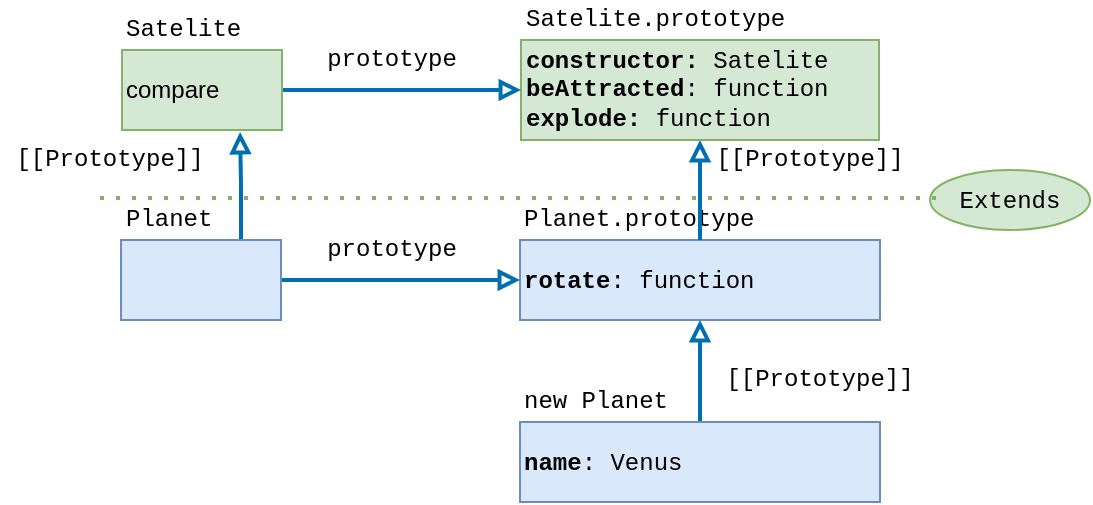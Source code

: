 <mxfile version="13.9.2" type="device"><diagram id="G4lC8IHX1gQXWufbDAQG" name="Page-1"><mxGraphModel dx="1422" dy="800" grid="1" gridSize="10" guides="1" tooltips="1" connect="1" arrows="1" fold="1" page="1" pageScale="1" pageWidth="850" pageHeight="1100" math="0" shadow="0"><root><mxCell id="0"/><mxCell id="1" parent="0"/><mxCell id="G-QbIk06dg5OsIXDpbq2-18" value="&lt;font face=&quot;Courier New&quot;&gt;Extends&lt;/font&gt;" style="ellipse;whiteSpace=wrap;html=1;fillColor=#d5e8d4;strokeColor=#82b366;" vertex="1" parent="1"><mxGeometry x="535" y="345" width="80" height="30" as="geometry"/></mxCell><mxCell id="-8d3LaQ3BkcYCHITijcK-1" value="&lt;div align=&quot;left&quot;&gt;&lt;font face=&quot;Courier New&quot;&gt;&lt;b&gt;rotate&lt;/b&gt;: function&lt;br&gt;&lt;/font&gt;&lt;/div&gt;" style="rounded=0;whiteSpace=wrap;html=1;fillColor=#dae8fc;strokeColor=#6c8ebf;align=left;" parent="1" vertex="1"><mxGeometry x="330" y="380" width="180" height="40" as="geometry"/></mxCell><mxCell id="-8d3LaQ3BkcYCHITijcK-2" value="Planet.prototype" style="text;html=1;strokeColor=none;fillColor=none;align=left;verticalAlign=middle;whiteSpace=wrap;rounded=0;fontFamily=Courier New;" parent="1" vertex="1"><mxGeometry x="330" y="360" width="70" height="20" as="geometry"/></mxCell><mxCell id="-8d3LaQ3BkcYCHITijcK-11" style="edgeStyle=orthogonalEdgeStyle;rounded=0;orthogonalLoop=1;jettySize=auto;html=1;exitX=0.5;exitY=0;exitDx=0;exitDy=0;entryX=0.5;entryY=1;entryDx=0;entryDy=0;fontFamily=Courier New;strokeWidth=2;endArrow=block;endFill=0;fillColor=#1ba1e2;strokeColor=#006EAF;" parent="1" edge="1"><mxGeometry relative="1" as="geometry"><mxPoint x="420" y="380" as="sourcePoint"/><mxPoint x="420" y="330" as="targetPoint"/></mxGeometry></mxCell><mxCell id="-8d3LaQ3BkcYCHITijcK-12" value="[[Prototype]]" style="text;html=1;strokeColor=none;fillColor=none;align=center;verticalAlign=middle;whiteSpace=wrap;rounded=0;fontFamily=Courier New;" parent="1" vertex="1"><mxGeometry x="420" y="330" width="110" height="20" as="geometry"/></mxCell><mxCell id="-8d3LaQ3BkcYCHITijcK-14" value="&lt;div&gt;&lt;b&gt;constructor: &lt;/b&gt;Satelite&lt;b&gt;&lt;br&gt;&lt;/b&gt;&lt;/div&gt;&lt;div&gt;&lt;b&gt;beAttracted&lt;/b&gt;: function&lt;/div&gt;&lt;div&gt;&lt;b&gt;explode: &lt;/b&gt;function&lt;br&gt;&lt;/div&gt;" style="rounded=0;whiteSpace=wrap;html=1;fillColor=#d5e8d4;strokeColor=#82b366;align=left;fontFamily=Courier New;" parent="1" vertex="1"><mxGeometry x="330.5" y="280" width="179" height="50" as="geometry"/></mxCell><mxCell id="-8d3LaQ3BkcYCHITijcK-16" value="Satelite.prototype" style="text;html=1;strokeColor=none;fillColor=none;align=left;verticalAlign=middle;whiteSpace=wrap;rounded=0;fontFamily=Courier New;" parent="1" vertex="1"><mxGeometry x="330.5" y="260" width="70" height="20" as="geometry"/></mxCell><mxCell id="G-QbIk06dg5OsIXDpbq2-3" style="edgeStyle=orthogonalEdgeStyle;rounded=0;orthogonalLoop=1;jettySize=auto;html=1;exitX=1;exitY=0.5;exitDx=0;exitDy=0;entryX=0;entryY=0.5;entryDx=0;entryDy=0;strokeWidth=2;fillColor=#1ba1e2;strokeColor=#006EAF;endArrow=block;endFill=0;" edge="1" parent="1" source="G-QbIk06dg5OsIXDpbq2-1" target="-8d3LaQ3BkcYCHITijcK-14"><mxGeometry relative="1" as="geometry"/></mxCell><mxCell id="G-QbIk06dg5OsIXDpbq2-1" value="compare" style="rounded=0;whiteSpace=wrap;html=1;fillColor=#d5e8d4;strokeColor=#82b366;align=left;" vertex="1" parent="1"><mxGeometry x="131" y="285" width="80" height="40" as="geometry"/></mxCell><mxCell id="G-QbIk06dg5OsIXDpbq2-2" value="Satelite" style="text;html=1;strokeColor=none;fillColor=none;align=left;verticalAlign=middle;whiteSpace=wrap;rounded=0;fontFamily=Courier New;" vertex="1" parent="1"><mxGeometry x="131" y="265" width="70" height="20" as="geometry"/></mxCell><mxCell id="G-QbIk06dg5OsIXDpbq2-4" value="prototype" style="text;html=1;strokeColor=none;fillColor=none;align=center;verticalAlign=middle;whiteSpace=wrap;rounded=0;fontFamily=Courier New;" vertex="1" parent="1"><mxGeometry x="211" y="280" width="110" height="20" as="geometry"/></mxCell><mxCell id="G-QbIk06dg5OsIXDpbq2-7" style="edgeStyle=orthogonalEdgeStyle;rounded=0;orthogonalLoop=1;jettySize=auto;html=1;exitX=0.5;exitY=0;exitDx=0;exitDy=0;entryX=0.5;entryY=1;entryDx=0;entryDy=0;endArrow=block;endFill=0;strokeWidth=2;fillColor=#1ba1e2;strokeColor=#006EAF;" edge="1" parent="1" source="G-QbIk06dg5OsIXDpbq2-5" target="-8d3LaQ3BkcYCHITijcK-1"><mxGeometry relative="1" as="geometry"/></mxCell><mxCell id="G-QbIk06dg5OsIXDpbq2-5" value="&lt;div align=&quot;left&quot;&gt;&lt;font face=&quot;Courier New&quot;&gt;&lt;b&gt;name&lt;/b&gt;: Venus&lt;br&gt;&lt;/font&gt;&lt;/div&gt;" style="rounded=0;whiteSpace=wrap;html=1;fillColor=#dae8fc;strokeColor=#6c8ebf;align=left;" vertex="1" parent="1"><mxGeometry x="330" y="471" width="180" height="40" as="geometry"/></mxCell><mxCell id="G-QbIk06dg5OsIXDpbq2-6" value="new Planet" style="text;html=1;strokeColor=none;fillColor=none;align=left;verticalAlign=middle;whiteSpace=wrap;rounded=0;fontFamily=Courier New;" vertex="1" parent="1"><mxGeometry x="330" y="451" width="80.5" height="20" as="geometry"/></mxCell><mxCell id="G-QbIk06dg5OsIXDpbq2-10" style="edgeStyle=orthogonalEdgeStyle;rounded=0;orthogonalLoop=1;jettySize=auto;html=1;exitX=1;exitY=0.5;exitDx=0;exitDy=0;entryX=0;entryY=0.5;entryDx=0;entryDy=0;strokeWidth=2;fillColor=#1ba1e2;strokeColor=#006EAF;endArrow=block;endFill=0;" edge="1" parent="1" source="G-QbIk06dg5OsIXDpbq2-11"><mxGeometry relative="1" as="geometry"><mxPoint x="330" y="400" as="targetPoint"/></mxGeometry></mxCell><mxCell id="G-QbIk06dg5OsIXDpbq2-20" style="edgeStyle=orthogonalEdgeStyle;rounded=0;orthogonalLoop=1;jettySize=auto;html=1;exitX=0.75;exitY=0;exitDx=0;exitDy=0;entryX=0.738;entryY=1.025;entryDx=0;entryDy=0;entryPerimeter=0;endArrow=block;endFill=0;strokeWidth=2;fillColor=#1ba1e2;strokeColor=#006EAF;" edge="1" parent="1" source="G-QbIk06dg5OsIXDpbq2-11" target="G-QbIk06dg5OsIXDpbq2-1"><mxGeometry relative="1" as="geometry"/></mxCell><mxCell id="G-QbIk06dg5OsIXDpbq2-11" value="" style="rounded=0;whiteSpace=wrap;html=1;fillColor=#dae8fc;strokeColor=#6c8ebf;align=left;" vertex="1" parent="1"><mxGeometry x="130.5" y="380" width="80" height="40" as="geometry"/></mxCell><mxCell id="G-QbIk06dg5OsIXDpbq2-12" value="Planet" style="text;html=1;strokeColor=none;fillColor=none;align=left;verticalAlign=middle;whiteSpace=wrap;rounded=0;fontFamily=Courier New;" vertex="1" parent="1"><mxGeometry x="130.5" y="360" width="70" height="20" as="geometry"/></mxCell><mxCell id="G-QbIk06dg5OsIXDpbq2-13" value="prototype" style="text;html=1;strokeColor=none;fillColor=none;align=center;verticalAlign=middle;whiteSpace=wrap;rounded=0;fontFamily=Courier New;" vertex="1" parent="1"><mxGeometry x="210.5" y="375" width="110" height="20" as="geometry"/></mxCell><mxCell id="G-QbIk06dg5OsIXDpbq2-14" value="[[Prototype]]" style="text;html=1;strokeColor=none;fillColor=none;align=center;verticalAlign=middle;whiteSpace=wrap;rounded=0;fontFamily=Courier New;" vertex="1" parent="1"><mxGeometry x="425" y="440" width="110" height="20" as="geometry"/></mxCell><mxCell id="G-QbIk06dg5OsIXDpbq2-15" value="" style="endArrow=none;dashed=1;html=1;dashPattern=1 3;strokeWidth=2;fillColor=#d5e8d4;strokeColor=#82b366;" edge="1" parent="1"><mxGeometry width="50" height="50" relative="1" as="geometry"><mxPoint x="120" y="359" as="sourcePoint"/><mxPoint x="540" y="359" as="targetPoint"/></mxGeometry></mxCell><mxCell id="G-QbIk06dg5OsIXDpbq2-21" value="[[Prototype]]" style="text;html=1;strokeColor=none;fillColor=none;align=center;verticalAlign=middle;whiteSpace=wrap;rounded=0;fontFamily=Courier New;" vertex="1" parent="1"><mxGeometry x="70" y="330" width="110" height="20" as="geometry"/></mxCell></root></mxGraphModel></diagram></mxfile>